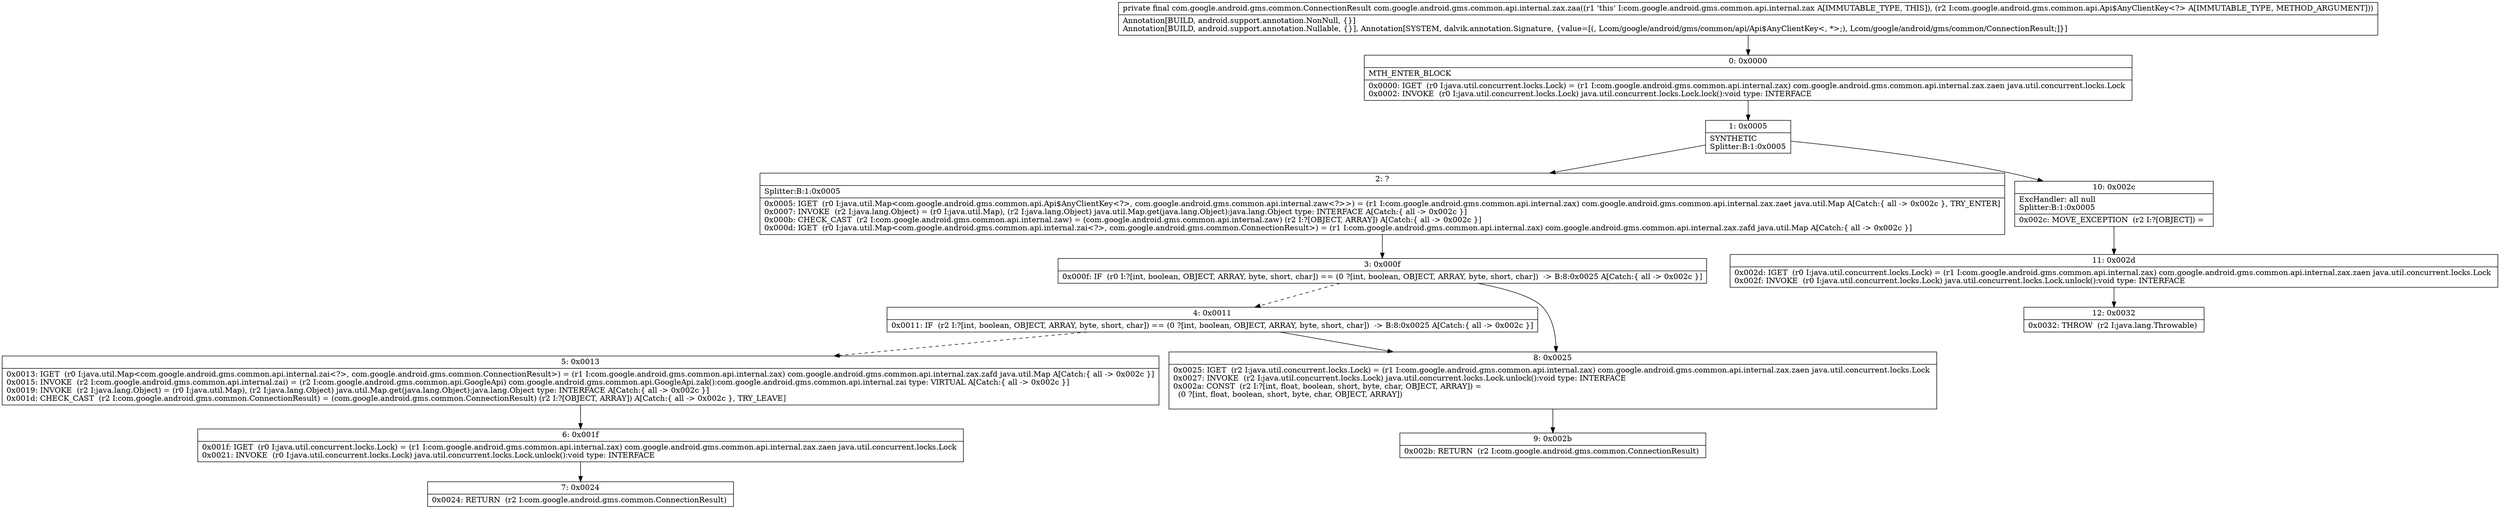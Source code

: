 digraph "CFG forcom.google.android.gms.common.api.internal.zax.zaa(Lcom\/google\/android\/gms\/common\/api\/Api$AnyClientKey;)Lcom\/google\/android\/gms\/common\/ConnectionResult;" {
Node_0 [shape=record,label="{0\:\ 0x0000|MTH_ENTER_BLOCK\l|0x0000: IGET  (r0 I:java.util.concurrent.locks.Lock) = (r1 I:com.google.android.gms.common.api.internal.zax) com.google.android.gms.common.api.internal.zax.zaen java.util.concurrent.locks.Lock \l0x0002: INVOKE  (r0 I:java.util.concurrent.locks.Lock) java.util.concurrent.locks.Lock.lock():void type: INTERFACE \l}"];
Node_1 [shape=record,label="{1\:\ 0x0005|SYNTHETIC\lSplitter:B:1:0x0005\l}"];
Node_2 [shape=record,label="{2\:\ ?|Splitter:B:1:0x0005\l|0x0005: IGET  (r0 I:java.util.Map\<com.google.android.gms.common.api.Api$AnyClientKey\<?\>, com.google.android.gms.common.api.internal.zaw\<?\>\>) = (r1 I:com.google.android.gms.common.api.internal.zax) com.google.android.gms.common.api.internal.zax.zaet java.util.Map A[Catch:\{ all \-\> 0x002c \}, TRY_ENTER]\l0x0007: INVOKE  (r2 I:java.lang.Object) = (r0 I:java.util.Map), (r2 I:java.lang.Object) java.util.Map.get(java.lang.Object):java.lang.Object type: INTERFACE A[Catch:\{ all \-\> 0x002c \}]\l0x000b: CHECK_CAST  (r2 I:com.google.android.gms.common.api.internal.zaw) = (com.google.android.gms.common.api.internal.zaw) (r2 I:?[OBJECT, ARRAY]) A[Catch:\{ all \-\> 0x002c \}]\l0x000d: IGET  (r0 I:java.util.Map\<com.google.android.gms.common.api.internal.zai\<?\>, com.google.android.gms.common.ConnectionResult\>) = (r1 I:com.google.android.gms.common.api.internal.zax) com.google.android.gms.common.api.internal.zax.zafd java.util.Map A[Catch:\{ all \-\> 0x002c \}]\l}"];
Node_3 [shape=record,label="{3\:\ 0x000f|0x000f: IF  (r0 I:?[int, boolean, OBJECT, ARRAY, byte, short, char]) == (0 ?[int, boolean, OBJECT, ARRAY, byte, short, char])  \-\> B:8:0x0025 A[Catch:\{ all \-\> 0x002c \}]\l}"];
Node_4 [shape=record,label="{4\:\ 0x0011|0x0011: IF  (r2 I:?[int, boolean, OBJECT, ARRAY, byte, short, char]) == (0 ?[int, boolean, OBJECT, ARRAY, byte, short, char])  \-\> B:8:0x0025 A[Catch:\{ all \-\> 0x002c \}]\l}"];
Node_5 [shape=record,label="{5\:\ 0x0013|0x0013: IGET  (r0 I:java.util.Map\<com.google.android.gms.common.api.internal.zai\<?\>, com.google.android.gms.common.ConnectionResult\>) = (r1 I:com.google.android.gms.common.api.internal.zax) com.google.android.gms.common.api.internal.zax.zafd java.util.Map A[Catch:\{ all \-\> 0x002c \}]\l0x0015: INVOKE  (r2 I:com.google.android.gms.common.api.internal.zai) = (r2 I:com.google.android.gms.common.api.GoogleApi) com.google.android.gms.common.api.GoogleApi.zak():com.google.android.gms.common.api.internal.zai type: VIRTUAL A[Catch:\{ all \-\> 0x002c \}]\l0x0019: INVOKE  (r2 I:java.lang.Object) = (r0 I:java.util.Map), (r2 I:java.lang.Object) java.util.Map.get(java.lang.Object):java.lang.Object type: INTERFACE A[Catch:\{ all \-\> 0x002c \}]\l0x001d: CHECK_CAST  (r2 I:com.google.android.gms.common.ConnectionResult) = (com.google.android.gms.common.ConnectionResult) (r2 I:?[OBJECT, ARRAY]) A[Catch:\{ all \-\> 0x002c \}, TRY_LEAVE]\l}"];
Node_6 [shape=record,label="{6\:\ 0x001f|0x001f: IGET  (r0 I:java.util.concurrent.locks.Lock) = (r1 I:com.google.android.gms.common.api.internal.zax) com.google.android.gms.common.api.internal.zax.zaen java.util.concurrent.locks.Lock \l0x0021: INVOKE  (r0 I:java.util.concurrent.locks.Lock) java.util.concurrent.locks.Lock.unlock():void type: INTERFACE \l}"];
Node_7 [shape=record,label="{7\:\ 0x0024|0x0024: RETURN  (r2 I:com.google.android.gms.common.ConnectionResult) \l}"];
Node_8 [shape=record,label="{8\:\ 0x0025|0x0025: IGET  (r2 I:java.util.concurrent.locks.Lock) = (r1 I:com.google.android.gms.common.api.internal.zax) com.google.android.gms.common.api.internal.zax.zaen java.util.concurrent.locks.Lock \l0x0027: INVOKE  (r2 I:java.util.concurrent.locks.Lock) java.util.concurrent.locks.Lock.unlock():void type: INTERFACE \l0x002a: CONST  (r2 I:?[int, float, boolean, short, byte, char, OBJECT, ARRAY]) = \l  (0 ?[int, float, boolean, short, byte, char, OBJECT, ARRAY])\l \l}"];
Node_9 [shape=record,label="{9\:\ 0x002b|0x002b: RETURN  (r2 I:com.google.android.gms.common.ConnectionResult) \l}"];
Node_10 [shape=record,label="{10\:\ 0x002c|ExcHandler: all null\lSplitter:B:1:0x0005\l|0x002c: MOVE_EXCEPTION  (r2 I:?[OBJECT]) =  \l}"];
Node_11 [shape=record,label="{11\:\ 0x002d|0x002d: IGET  (r0 I:java.util.concurrent.locks.Lock) = (r1 I:com.google.android.gms.common.api.internal.zax) com.google.android.gms.common.api.internal.zax.zaen java.util.concurrent.locks.Lock \l0x002f: INVOKE  (r0 I:java.util.concurrent.locks.Lock) java.util.concurrent.locks.Lock.unlock():void type: INTERFACE \l}"];
Node_12 [shape=record,label="{12\:\ 0x0032|0x0032: THROW  (r2 I:java.lang.Throwable) \l}"];
MethodNode[shape=record,label="{private final com.google.android.gms.common.ConnectionResult com.google.android.gms.common.api.internal.zax.zaa((r1 'this' I:com.google.android.gms.common.api.internal.zax A[IMMUTABLE_TYPE, THIS]), (r2 I:com.google.android.gms.common.api.Api$AnyClientKey\<?\> A[IMMUTABLE_TYPE, METHOD_ARGUMENT]))  | Annotation[BUILD, android.support.annotation.NonNull, \{\}]\lAnnotation[BUILD, android.support.annotation.Nullable, \{\}], Annotation[SYSTEM, dalvik.annotation.Signature, \{value=[(, Lcom\/google\/android\/gms\/common\/api\/Api$AnyClientKey\<, *\>;), Lcom\/google\/android\/gms\/common\/ConnectionResult;]\}]\l}"];
MethodNode -> Node_0;
Node_0 -> Node_1;
Node_1 -> Node_2;
Node_1 -> Node_10;
Node_2 -> Node_3;
Node_3 -> Node_4[style=dashed];
Node_3 -> Node_8;
Node_4 -> Node_5[style=dashed];
Node_4 -> Node_8;
Node_5 -> Node_6;
Node_6 -> Node_7;
Node_8 -> Node_9;
Node_10 -> Node_11;
Node_11 -> Node_12;
}

